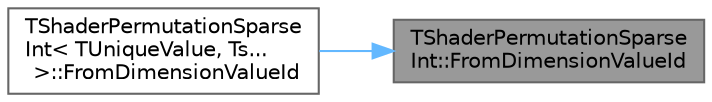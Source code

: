 digraph "TShaderPermutationSparseInt::FromDimensionValueId"
{
 // INTERACTIVE_SVG=YES
 // LATEX_PDF_SIZE
  bgcolor="transparent";
  edge [fontname=Helvetica,fontsize=10,labelfontname=Helvetica,labelfontsize=10];
  node [fontname=Helvetica,fontsize=10,shape=box,height=0.2,width=0.4];
  rankdir="RL";
  Node1 [id="Node000001",label="TShaderPermutationSparse\lInt::FromDimensionValueId",height=0.2,width=0.4,color="gray40", fillcolor="grey60", style="filled", fontcolor="black",tooltip="Converts dimension's value id to dimension's integer value (exact reciprocal of ToDimensionValueId)."];
  Node1 -> Node2 [id="edge1_Node000001_Node000002",dir="back",color="steelblue1",style="solid",tooltip=" "];
  Node2 [id="Node000002",label="TShaderPermutationSparse\lInt\< TUniqueValue, Ts...\l \>::FromDimensionValueId",height=0.2,width=0.4,color="grey40", fillcolor="white", style="filled",URL="$d3/d37/structTShaderPermutationSparseInt_3_01TUniqueValue_00_01Ts_8_8_8_01_4.html#a550d4561a9d494be051d390f3f17c2db",tooltip="Converts dimension's value id to dimension's integer value (exact reciprocal of ToDimensionValueId)."];
}
